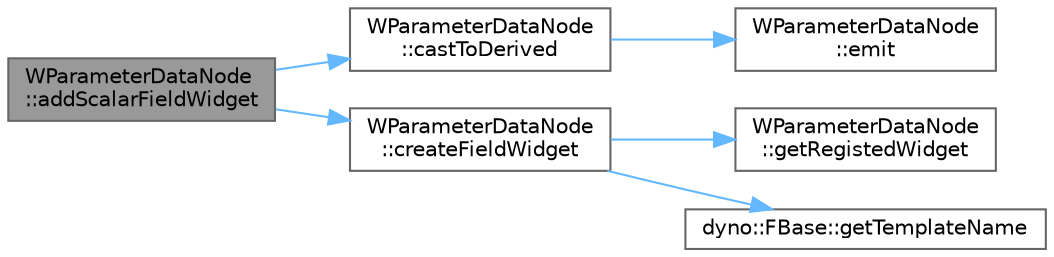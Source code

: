 digraph "WParameterDataNode::addScalarFieldWidget"
{
 // LATEX_PDF_SIZE
  bgcolor="transparent";
  edge [fontname=Helvetica,fontsize=10,labelfontname=Helvetica,labelfontsize=10];
  node [fontname=Helvetica,fontsize=10,shape=box,height=0.2,width=0.4];
  rankdir="LR";
  Node1 [id="Node000001",label="WParameterDataNode\l::addScalarFieldWidget",height=0.2,width=0.4,color="gray40", fillcolor="grey60", style="filled", fontcolor="black",tooltip=" "];
  Node1 -> Node2 [id="edge1_Node000001_Node000002",color="steelblue1",style="solid",tooltip=" "];
  Node2 [id="Node000002",label="WParameterDataNode\l::castToDerived",height=0.2,width=0.4,color="grey40", fillcolor="white", style="filled",URL="$class_w_parameter_data_node.html#ad126ae0fdb9e34d7a2baa0f0d6fc3286",tooltip=" "];
  Node2 -> Node3 [id="edge2_Node000002_Node000003",color="steelblue1",style="solid",tooltip=" "];
  Node3 [id="Node000003",label="WParameterDataNode\l::emit",height=0.2,width=0.4,color="grey40", fillcolor="white", style="filled",URL="$class_w_parameter_data_node.html#aa99a7207ef4497575329fd5d83340642",tooltip=" "];
  Node1 -> Node4 [id="edge3_Node000001_Node000004",color="steelblue1",style="solid",tooltip=" "];
  Node4 [id="Node000004",label="WParameterDataNode\l::createFieldWidget",height=0.2,width=0.4,color="grey40", fillcolor="white", style="filled",URL="$class_w_parameter_data_node.html#afcbf1aafe6629f55e553b11bcd8e61f1",tooltip=" "];
  Node4 -> Node5 [id="edge4_Node000004_Node000005",color="steelblue1",style="solid",tooltip=" "];
  Node5 [id="Node000005",label="WParameterDataNode\l::getRegistedWidget",height=0.2,width=0.4,color="grey40", fillcolor="white", style="filled",URL="$class_w_parameter_data_node.html#a38a2a78e34b41c6be8e97589ae3e8ce4",tooltip=" "];
  Node4 -> Node6 [id="edge5_Node000004_Node000006",color="steelblue1",style="solid",tooltip=" "];
  Node6 [id="Node000006",label="dyno::FBase::getTemplateName",height=0.2,width=0.4,color="grey40", fillcolor="white", style="filled",URL="$classdyno_1_1_f_base.html#a751d22e6e218a65ccc35783801d09308",tooltip=" "];
}
